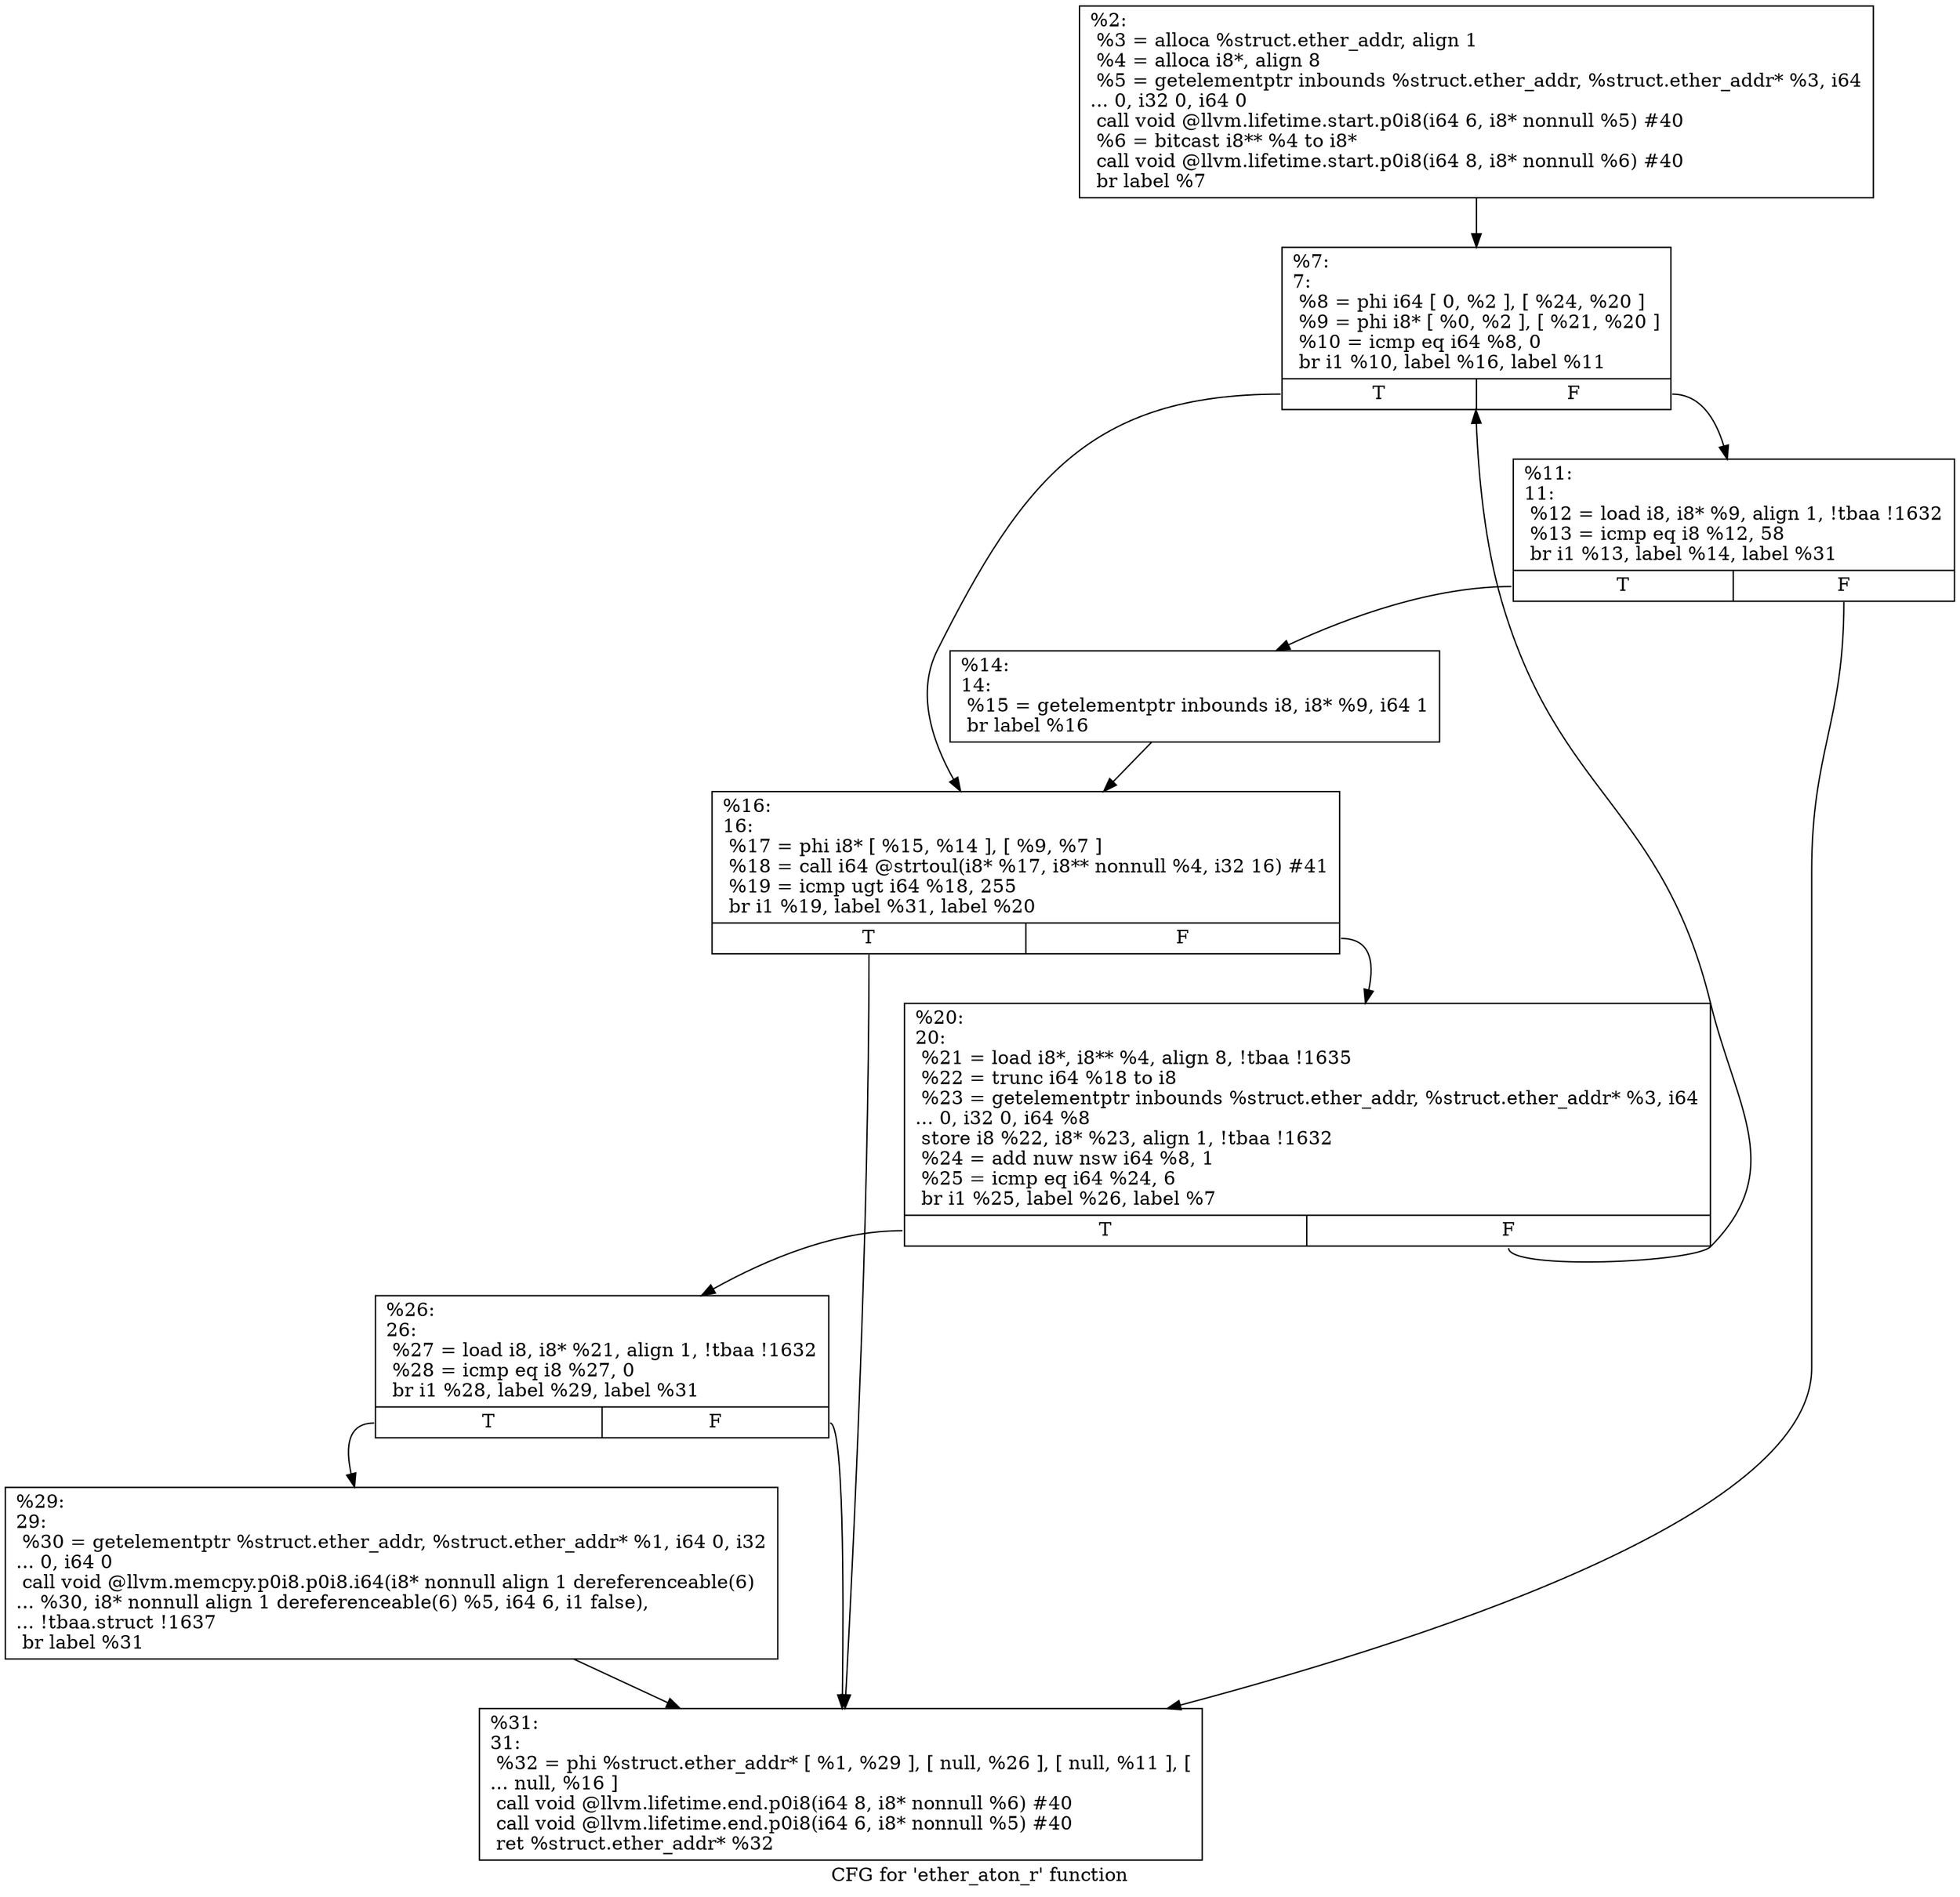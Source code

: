 digraph "CFG for 'ether_aton_r' function" {
	label="CFG for 'ether_aton_r' function";

	Node0x1c72ab0 [shape=record,label="{%2:\l  %3 = alloca %struct.ether_addr, align 1\l  %4 = alloca i8*, align 8\l  %5 = getelementptr inbounds %struct.ether_addr, %struct.ether_addr* %3, i64\l... 0, i32 0, i64 0\l  call void @llvm.lifetime.start.p0i8(i64 6, i8* nonnull %5) #40\l  %6 = bitcast i8** %4 to i8*\l  call void @llvm.lifetime.start.p0i8(i64 8, i8* nonnull %6) #40\l  br label %7\l}"];
	Node0x1c72ab0 -> Node0x1c72b00;
	Node0x1c72b00 [shape=record,label="{%7:\l7:                                                \l  %8 = phi i64 [ 0, %2 ], [ %24, %20 ]\l  %9 = phi i8* [ %0, %2 ], [ %21, %20 ]\l  %10 = icmp eq i64 %8, 0\l  br i1 %10, label %16, label %11\l|{<s0>T|<s1>F}}"];
	Node0x1c72b00:s0 -> Node0x1c72bf0;
	Node0x1c72b00:s1 -> Node0x1c72b50;
	Node0x1c72b50 [shape=record,label="{%11:\l11:                                               \l  %12 = load i8, i8* %9, align 1, !tbaa !1632\l  %13 = icmp eq i8 %12, 58\l  br i1 %13, label %14, label %31\l|{<s0>T|<s1>F}}"];
	Node0x1c72b50:s0 -> Node0x1c72ba0;
	Node0x1c72b50:s1 -> Node0x1c72d30;
	Node0x1c72ba0 [shape=record,label="{%14:\l14:                                               \l  %15 = getelementptr inbounds i8, i8* %9, i64 1\l  br label %16\l}"];
	Node0x1c72ba0 -> Node0x1c72bf0;
	Node0x1c72bf0 [shape=record,label="{%16:\l16:                                               \l  %17 = phi i8* [ %15, %14 ], [ %9, %7 ]\l  %18 = call i64 @strtoul(i8* %17, i8** nonnull %4, i32 16) #41\l  %19 = icmp ugt i64 %18, 255\l  br i1 %19, label %31, label %20\l|{<s0>T|<s1>F}}"];
	Node0x1c72bf0:s0 -> Node0x1c72d30;
	Node0x1c72bf0:s1 -> Node0x1c72c40;
	Node0x1c72c40 [shape=record,label="{%20:\l20:                                               \l  %21 = load i8*, i8** %4, align 8, !tbaa !1635\l  %22 = trunc i64 %18 to i8\l  %23 = getelementptr inbounds %struct.ether_addr, %struct.ether_addr* %3, i64\l... 0, i32 0, i64 %8\l  store i8 %22, i8* %23, align 1, !tbaa !1632\l  %24 = add nuw nsw i64 %8, 1\l  %25 = icmp eq i64 %24, 6\l  br i1 %25, label %26, label %7\l|{<s0>T|<s1>F}}"];
	Node0x1c72c40:s0 -> Node0x1c72c90;
	Node0x1c72c40:s1 -> Node0x1c72b00;
	Node0x1c72c90 [shape=record,label="{%26:\l26:                                               \l  %27 = load i8, i8* %21, align 1, !tbaa !1632\l  %28 = icmp eq i8 %27, 0\l  br i1 %28, label %29, label %31\l|{<s0>T|<s1>F}}"];
	Node0x1c72c90:s0 -> Node0x1c72ce0;
	Node0x1c72c90:s1 -> Node0x1c72d30;
	Node0x1c72ce0 [shape=record,label="{%29:\l29:                                               \l  %30 = getelementptr %struct.ether_addr, %struct.ether_addr* %1, i64 0, i32\l... 0, i64 0\l  call void @llvm.memcpy.p0i8.p0i8.i64(i8* nonnull align 1 dereferenceable(6)\l... %30, i8* nonnull align 1 dereferenceable(6) %5, i64 6, i1 false),\l... !tbaa.struct !1637\l  br label %31\l}"];
	Node0x1c72ce0 -> Node0x1c72d30;
	Node0x1c72d30 [shape=record,label="{%31:\l31:                                               \l  %32 = phi %struct.ether_addr* [ %1, %29 ], [ null, %26 ], [ null, %11 ], [\l... null, %16 ]\l  call void @llvm.lifetime.end.p0i8(i64 8, i8* nonnull %6) #40\l  call void @llvm.lifetime.end.p0i8(i64 6, i8* nonnull %5) #40\l  ret %struct.ether_addr* %32\l}"];
}
